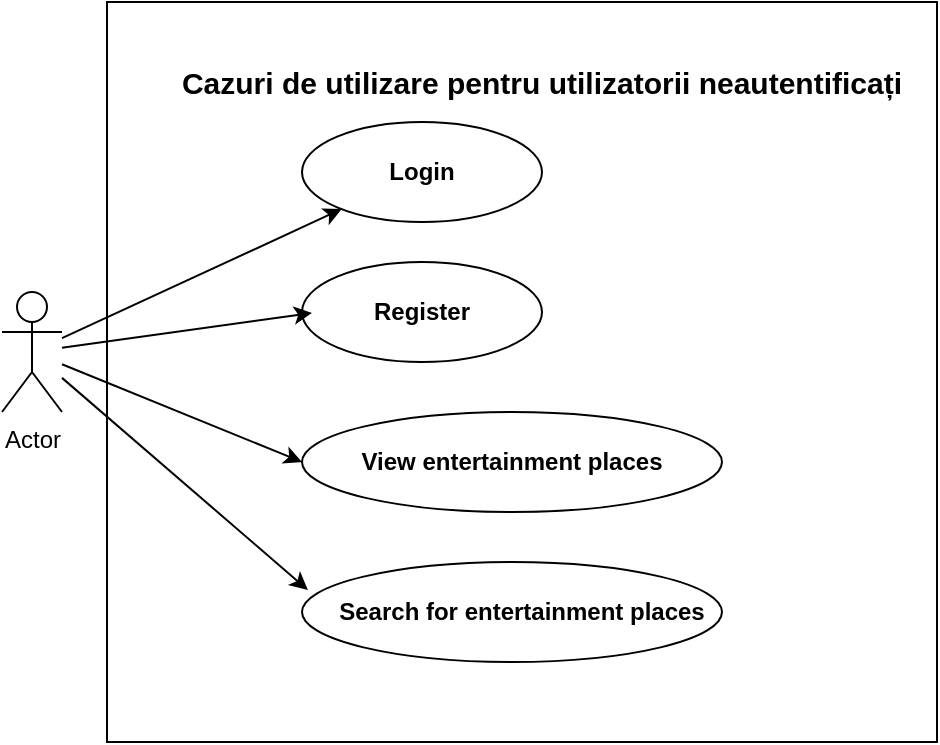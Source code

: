 <mxfile version="13.9.9" type="device"><diagram id="IRYMTwthI-ujSWzmgBNb" name="Page-1"><mxGraphModel dx="1022" dy="590" grid="1" gridSize="10" guides="1" tooltips="1" connect="1" arrows="1" fold="1" page="1" pageScale="1" pageWidth="850" pageHeight="1100" math="0" shadow="0"><root><mxCell id="0"/><mxCell id="1" parent="0"/><mxCell id="VLx7-Ua1xvD9zzXNcMEh-20" value="" style="rounded=0;whiteSpace=wrap;html=1;fontSize=12;" vertex="1" parent="1"><mxGeometry x="132.5" y="60" width="415" height="370" as="geometry"/></mxCell><mxCell id="VLx7-Ua1xvD9zzXNcMEh-1" value="Actor" style="shape=umlActor;verticalLabelPosition=bottom;verticalAlign=top;html=1;outlineConnect=0;" vertex="1" parent="1"><mxGeometry x="80" y="205" width="30" height="60" as="geometry"/></mxCell><mxCell id="VLx7-Ua1xvD9zzXNcMEh-3" value="" style="ellipse;whiteSpace=wrap;html=1;" vertex="1" parent="1"><mxGeometry x="230" y="120" width="120" height="50" as="geometry"/></mxCell><mxCell id="VLx7-Ua1xvD9zzXNcMEh-4" value="Login" style="text;html=1;strokeColor=none;fillColor=none;align=center;verticalAlign=middle;whiteSpace=wrap;rounded=0;fontStyle=1" vertex="1" parent="1"><mxGeometry x="270" y="135" width="40" height="20" as="geometry"/></mxCell><mxCell id="VLx7-Ua1xvD9zzXNcMEh-5" value="Cazuri de utilizare pentru utilizatorii neautentificați" style="text;html=1;strokeColor=none;fillColor=none;align=center;verticalAlign=middle;whiteSpace=wrap;rounded=0;fontStyle=1;fontSize=15;" vertex="1" parent="1"><mxGeometry x="160" y="90" width="380" height="20" as="geometry"/></mxCell><mxCell id="VLx7-Ua1xvD9zzXNcMEh-7" value="" style="ellipse;whiteSpace=wrap;html=1;" vertex="1" parent="1"><mxGeometry x="230" y="190" width="120" height="50" as="geometry"/></mxCell><mxCell id="VLx7-Ua1xvD9zzXNcMEh-8" value="" style="ellipse;whiteSpace=wrap;html=1;" vertex="1" parent="1"><mxGeometry x="230" y="265" width="210" height="50" as="geometry"/></mxCell><mxCell id="VLx7-Ua1xvD9zzXNcMEh-9" value="" style="ellipse;whiteSpace=wrap;html=1;" vertex="1" parent="1"><mxGeometry x="230" y="340" width="210" height="50" as="geometry"/></mxCell><mxCell id="VLx7-Ua1xvD9zzXNcMEh-11" value="Register" style="text;html=1;strokeColor=none;fillColor=none;align=center;verticalAlign=middle;whiteSpace=wrap;rounded=0;fontSize=12;fontStyle=1" vertex="1" parent="1"><mxGeometry x="270" y="205" width="40" height="20" as="geometry"/></mxCell><mxCell id="VLx7-Ua1xvD9zzXNcMEh-12" value="View entertainment places" style="text;html=1;strokeColor=none;fillColor=none;align=center;verticalAlign=middle;whiteSpace=wrap;rounded=0;fontSize=12;fontStyle=1" vertex="1" parent="1"><mxGeometry x="235" y="280" width="200" height="20" as="geometry"/></mxCell><mxCell id="VLx7-Ua1xvD9zzXNcMEh-14" value="Search for entertainment places" style="text;html=1;strokeColor=none;fillColor=none;align=center;verticalAlign=middle;whiteSpace=wrap;rounded=0;fontSize=12;fontStyle=1" vertex="1" parent="1"><mxGeometry x="245" y="355" width="190" height="20" as="geometry"/></mxCell><mxCell id="VLx7-Ua1xvD9zzXNcMEh-15" value="" style="endArrow=classic;html=1;fontSize=12;" edge="1" parent="1" source="VLx7-Ua1xvD9zzXNcMEh-1" target="VLx7-Ua1xvD9zzXNcMEh-3"><mxGeometry width="50" height="50" relative="1" as="geometry"><mxPoint x="400" y="260" as="sourcePoint"/><mxPoint x="450" y="210" as="targetPoint"/></mxGeometry></mxCell><mxCell id="VLx7-Ua1xvD9zzXNcMEh-17" value="" style="endArrow=classic;html=1;fontSize=12;" edge="1" parent="1" source="VLx7-Ua1xvD9zzXNcMEh-1"><mxGeometry width="50" height="50" relative="1" as="geometry"><mxPoint x="95.21" y="279.997" as="sourcePoint"/><mxPoint x="235.004" y="215.477" as="targetPoint"/></mxGeometry></mxCell><mxCell id="VLx7-Ua1xvD9zzXNcMEh-18" value="" style="endArrow=classic;html=1;fontSize=12;entryX=0;entryY=0.5;entryDx=0;entryDy=0;" edge="1" parent="1" source="VLx7-Ua1xvD9zzXNcMEh-1" target="VLx7-Ua1xvD9zzXNcMEh-8"><mxGeometry width="50" height="50" relative="1" as="geometry"><mxPoint x="130" y="248.077" as="sourcePoint"/><mxPoint x="269.794" y="183.557" as="targetPoint"/></mxGeometry></mxCell><mxCell id="VLx7-Ua1xvD9zzXNcMEh-19" value="" style="endArrow=classic;html=1;fontSize=12;entryX=0.014;entryY=0.28;entryDx=0;entryDy=0;entryPerimeter=0;" edge="1" parent="1" source="VLx7-Ua1xvD9zzXNcMEh-1" target="VLx7-Ua1xvD9zzXNcMEh-9"><mxGeometry width="50" height="50" relative="1" as="geometry"><mxPoint x="120" y="251.111" as="sourcePoint"/><mxPoint x="240" y="300" as="targetPoint"/></mxGeometry></mxCell></root></mxGraphModel></diagram></mxfile>